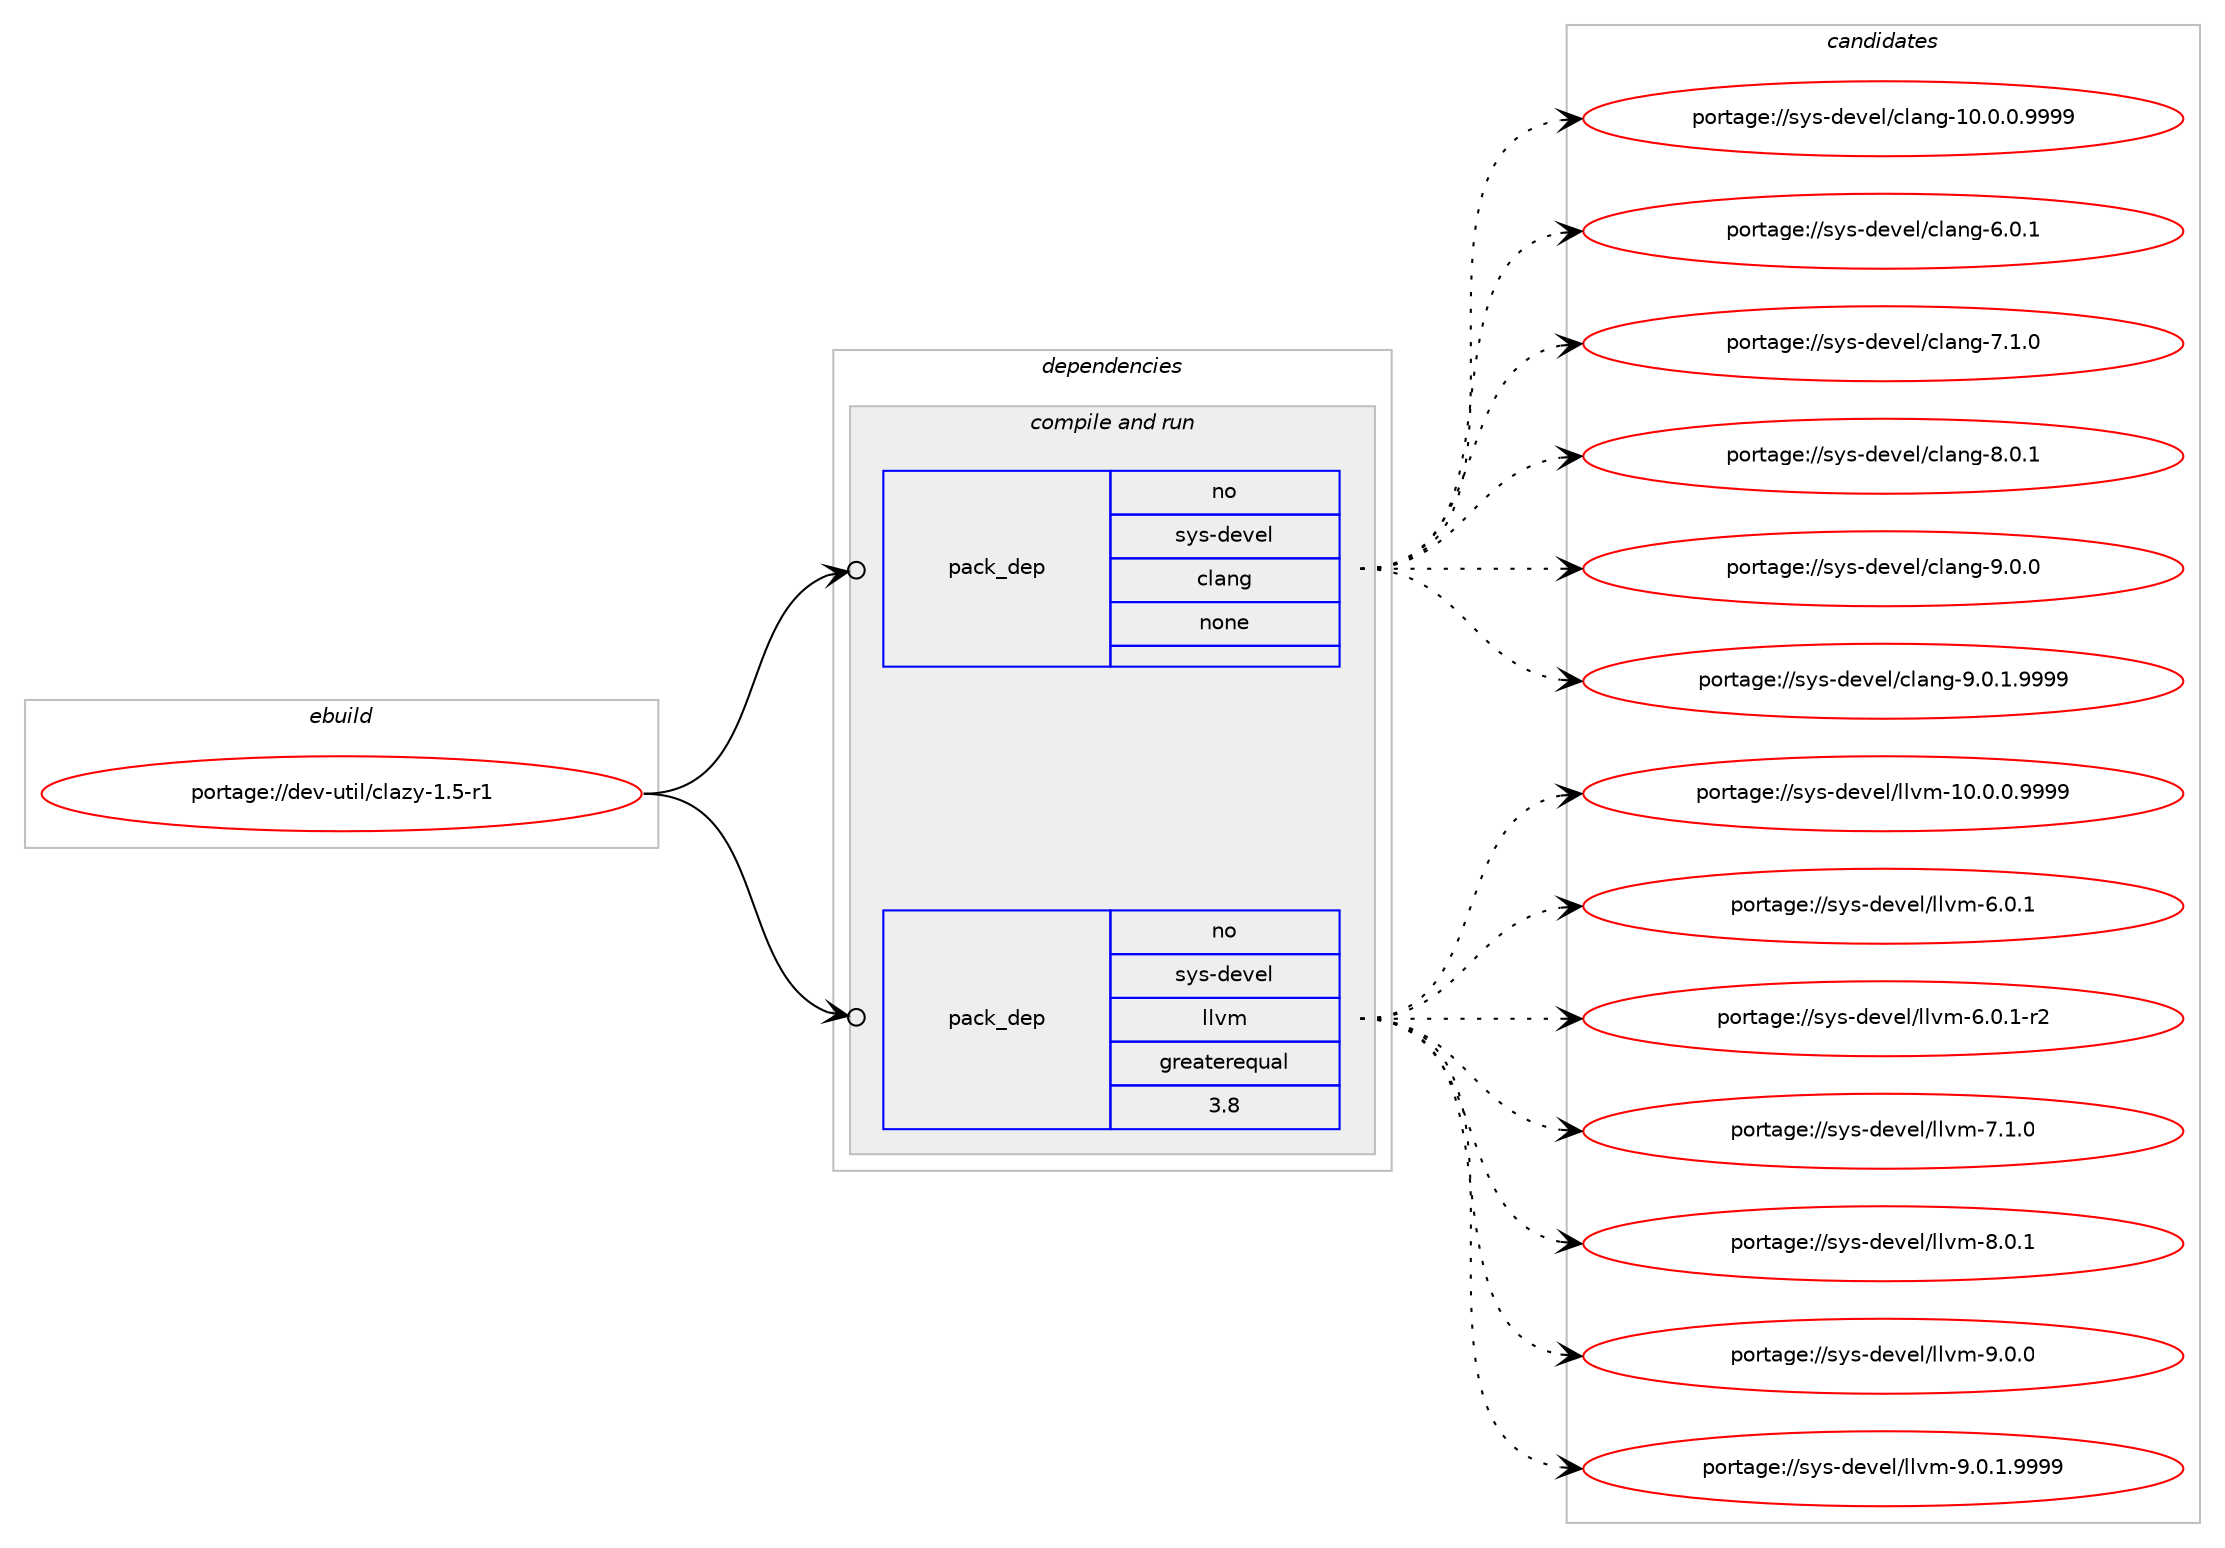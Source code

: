 digraph prolog {

# *************
# Graph options
# *************

newrank=true;
concentrate=true;
compound=true;
graph [rankdir=LR,fontname=Helvetica,fontsize=10,ranksep=1.5];#, ranksep=2.5, nodesep=0.2];
edge  [arrowhead=vee];
node  [fontname=Helvetica,fontsize=10];

# **********
# The ebuild
# **********

subgraph cluster_leftcol {
color=gray;
rank=same;
label=<<i>ebuild</i>>;
id [label="portage://dev-util/clazy-1.5-r1", color=red, width=4, href="../dev-util/clazy-1.5-r1.svg"];
}

# ****************
# The dependencies
# ****************

subgraph cluster_midcol {
color=gray;
label=<<i>dependencies</i>>;
subgraph cluster_compile {
fillcolor="#eeeeee";
style=filled;
label=<<i>compile</i>>;
}
subgraph cluster_compileandrun {
fillcolor="#eeeeee";
style=filled;
label=<<i>compile and run</i>>;
subgraph pack186037 {
dependency260380 [label=<<TABLE BORDER="0" CELLBORDER="1" CELLSPACING="0" CELLPADDING="4" WIDTH="220"><TR><TD ROWSPAN="6" CELLPADDING="30">pack_dep</TD></TR><TR><TD WIDTH="110">no</TD></TR><TR><TD>sys-devel</TD></TR><TR><TD>clang</TD></TR><TR><TD>none</TD></TR><TR><TD></TD></TR></TABLE>>, shape=none, color=blue];
}
id:e -> dependency260380:w [weight=20,style="solid",arrowhead="odotvee"];
subgraph pack186038 {
dependency260381 [label=<<TABLE BORDER="0" CELLBORDER="1" CELLSPACING="0" CELLPADDING="4" WIDTH="220"><TR><TD ROWSPAN="6" CELLPADDING="30">pack_dep</TD></TR><TR><TD WIDTH="110">no</TD></TR><TR><TD>sys-devel</TD></TR><TR><TD>llvm</TD></TR><TR><TD>greaterequal</TD></TR><TR><TD>3.8</TD></TR></TABLE>>, shape=none, color=blue];
}
id:e -> dependency260381:w [weight=20,style="solid",arrowhead="odotvee"];
}
subgraph cluster_run {
fillcolor="#eeeeee";
style=filled;
label=<<i>run</i>>;
}
}

# **************
# The candidates
# **************

subgraph cluster_choices {
rank=same;
color=gray;
label=<<i>candidates</i>>;

subgraph choice186037 {
color=black;
nodesep=1;
choiceportage11512111545100101118101108479910897110103454948464846484657575757 [label="portage://sys-devel/clang-10.0.0.9999", color=red, width=4,href="../sys-devel/clang-10.0.0.9999.svg"];
choiceportage11512111545100101118101108479910897110103455446484649 [label="portage://sys-devel/clang-6.0.1", color=red, width=4,href="../sys-devel/clang-6.0.1.svg"];
choiceportage11512111545100101118101108479910897110103455546494648 [label="portage://sys-devel/clang-7.1.0", color=red, width=4,href="../sys-devel/clang-7.1.0.svg"];
choiceportage11512111545100101118101108479910897110103455646484649 [label="portage://sys-devel/clang-8.0.1", color=red, width=4,href="../sys-devel/clang-8.0.1.svg"];
choiceportage11512111545100101118101108479910897110103455746484648 [label="portage://sys-devel/clang-9.0.0", color=red, width=4,href="../sys-devel/clang-9.0.0.svg"];
choiceportage115121115451001011181011084799108971101034557464846494657575757 [label="portage://sys-devel/clang-9.0.1.9999", color=red, width=4,href="../sys-devel/clang-9.0.1.9999.svg"];
dependency260380:e -> choiceportage11512111545100101118101108479910897110103454948464846484657575757:w [style=dotted,weight="100"];
dependency260380:e -> choiceportage11512111545100101118101108479910897110103455446484649:w [style=dotted,weight="100"];
dependency260380:e -> choiceportage11512111545100101118101108479910897110103455546494648:w [style=dotted,weight="100"];
dependency260380:e -> choiceportage11512111545100101118101108479910897110103455646484649:w [style=dotted,weight="100"];
dependency260380:e -> choiceportage11512111545100101118101108479910897110103455746484648:w [style=dotted,weight="100"];
dependency260380:e -> choiceportage115121115451001011181011084799108971101034557464846494657575757:w [style=dotted,weight="100"];
}
subgraph choice186038 {
color=black;
nodesep=1;
choiceportage1151211154510010111810110847108108118109454948464846484657575757 [label="portage://sys-devel/llvm-10.0.0.9999", color=red, width=4,href="../sys-devel/llvm-10.0.0.9999.svg"];
choiceportage1151211154510010111810110847108108118109455446484649 [label="portage://sys-devel/llvm-6.0.1", color=red, width=4,href="../sys-devel/llvm-6.0.1.svg"];
choiceportage11512111545100101118101108471081081181094554464846494511450 [label="portage://sys-devel/llvm-6.0.1-r2", color=red, width=4,href="../sys-devel/llvm-6.0.1-r2.svg"];
choiceportage1151211154510010111810110847108108118109455546494648 [label="portage://sys-devel/llvm-7.1.0", color=red, width=4,href="../sys-devel/llvm-7.1.0.svg"];
choiceportage1151211154510010111810110847108108118109455646484649 [label="portage://sys-devel/llvm-8.0.1", color=red, width=4,href="../sys-devel/llvm-8.0.1.svg"];
choiceportage1151211154510010111810110847108108118109455746484648 [label="portage://sys-devel/llvm-9.0.0", color=red, width=4,href="../sys-devel/llvm-9.0.0.svg"];
choiceportage11512111545100101118101108471081081181094557464846494657575757 [label="portage://sys-devel/llvm-9.0.1.9999", color=red, width=4,href="../sys-devel/llvm-9.0.1.9999.svg"];
dependency260381:e -> choiceportage1151211154510010111810110847108108118109454948464846484657575757:w [style=dotted,weight="100"];
dependency260381:e -> choiceportage1151211154510010111810110847108108118109455446484649:w [style=dotted,weight="100"];
dependency260381:e -> choiceportage11512111545100101118101108471081081181094554464846494511450:w [style=dotted,weight="100"];
dependency260381:e -> choiceportage1151211154510010111810110847108108118109455546494648:w [style=dotted,weight="100"];
dependency260381:e -> choiceportage1151211154510010111810110847108108118109455646484649:w [style=dotted,weight="100"];
dependency260381:e -> choiceportage1151211154510010111810110847108108118109455746484648:w [style=dotted,weight="100"];
dependency260381:e -> choiceportage11512111545100101118101108471081081181094557464846494657575757:w [style=dotted,weight="100"];
}
}

}
